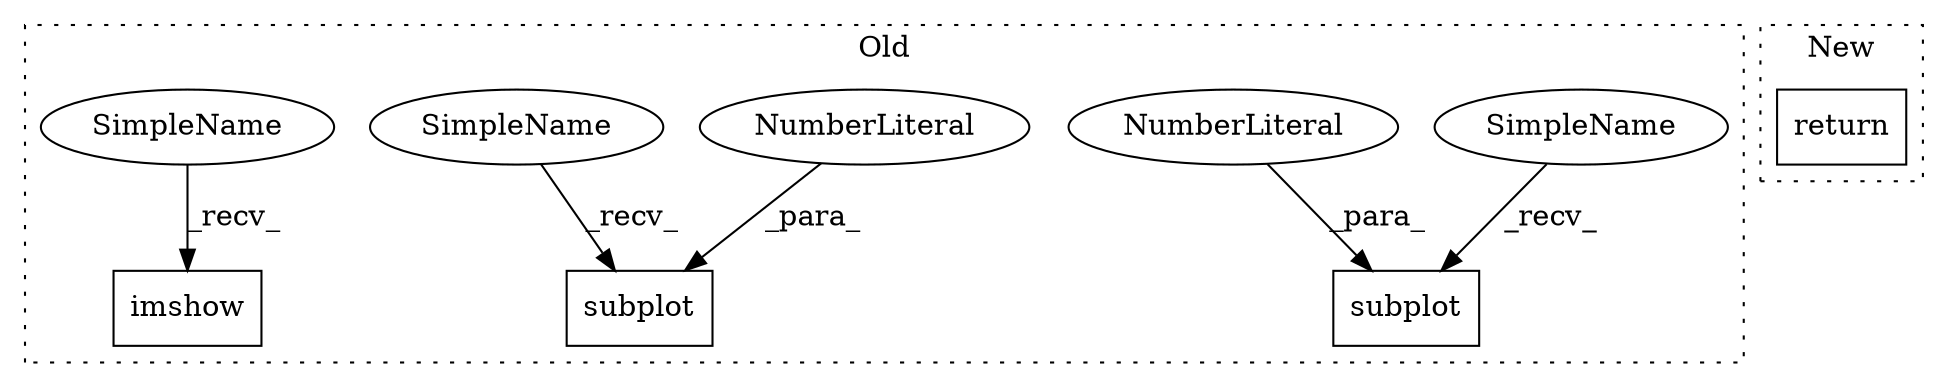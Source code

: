 digraph G {
subgraph cluster0 {
1 [label="subplot" a="32" s="5797,5810" l="8,1" shape="box"];
3 [label="NumberLiteral" a="34" s="5809" l="1" shape="ellipse"];
4 [label="subplot" a="32" s="5581,5594" l="8,1" shape="box"];
5 [label="NumberLiteral" a="34" s="5593" l="1" shape="ellipse"];
6 [label="imshow" a="32" s="5620,5652" l="7,1" shape="box"];
7 [label="SimpleName" a="42" s="5793" l="3" shape="ellipse"];
8 [label="SimpleName" a="42" s="5616" l="3" shape="ellipse"];
9 [label="SimpleName" a="42" s="5577" l="3" shape="ellipse"];
label = "Old";
style="dotted";
}
subgraph cluster1 {
2 [label="return" a="41" s="5933" l="7" shape="box"];
label = "New";
style="dotted";
}
3 -> 1 [label="_para_"];
5 -> 4 [label="_para_"];
7 -> 1 [label="_recv_"];
8 -> 6 [label="_recv_"];
9 -> 4 [label="_recv_"];
}